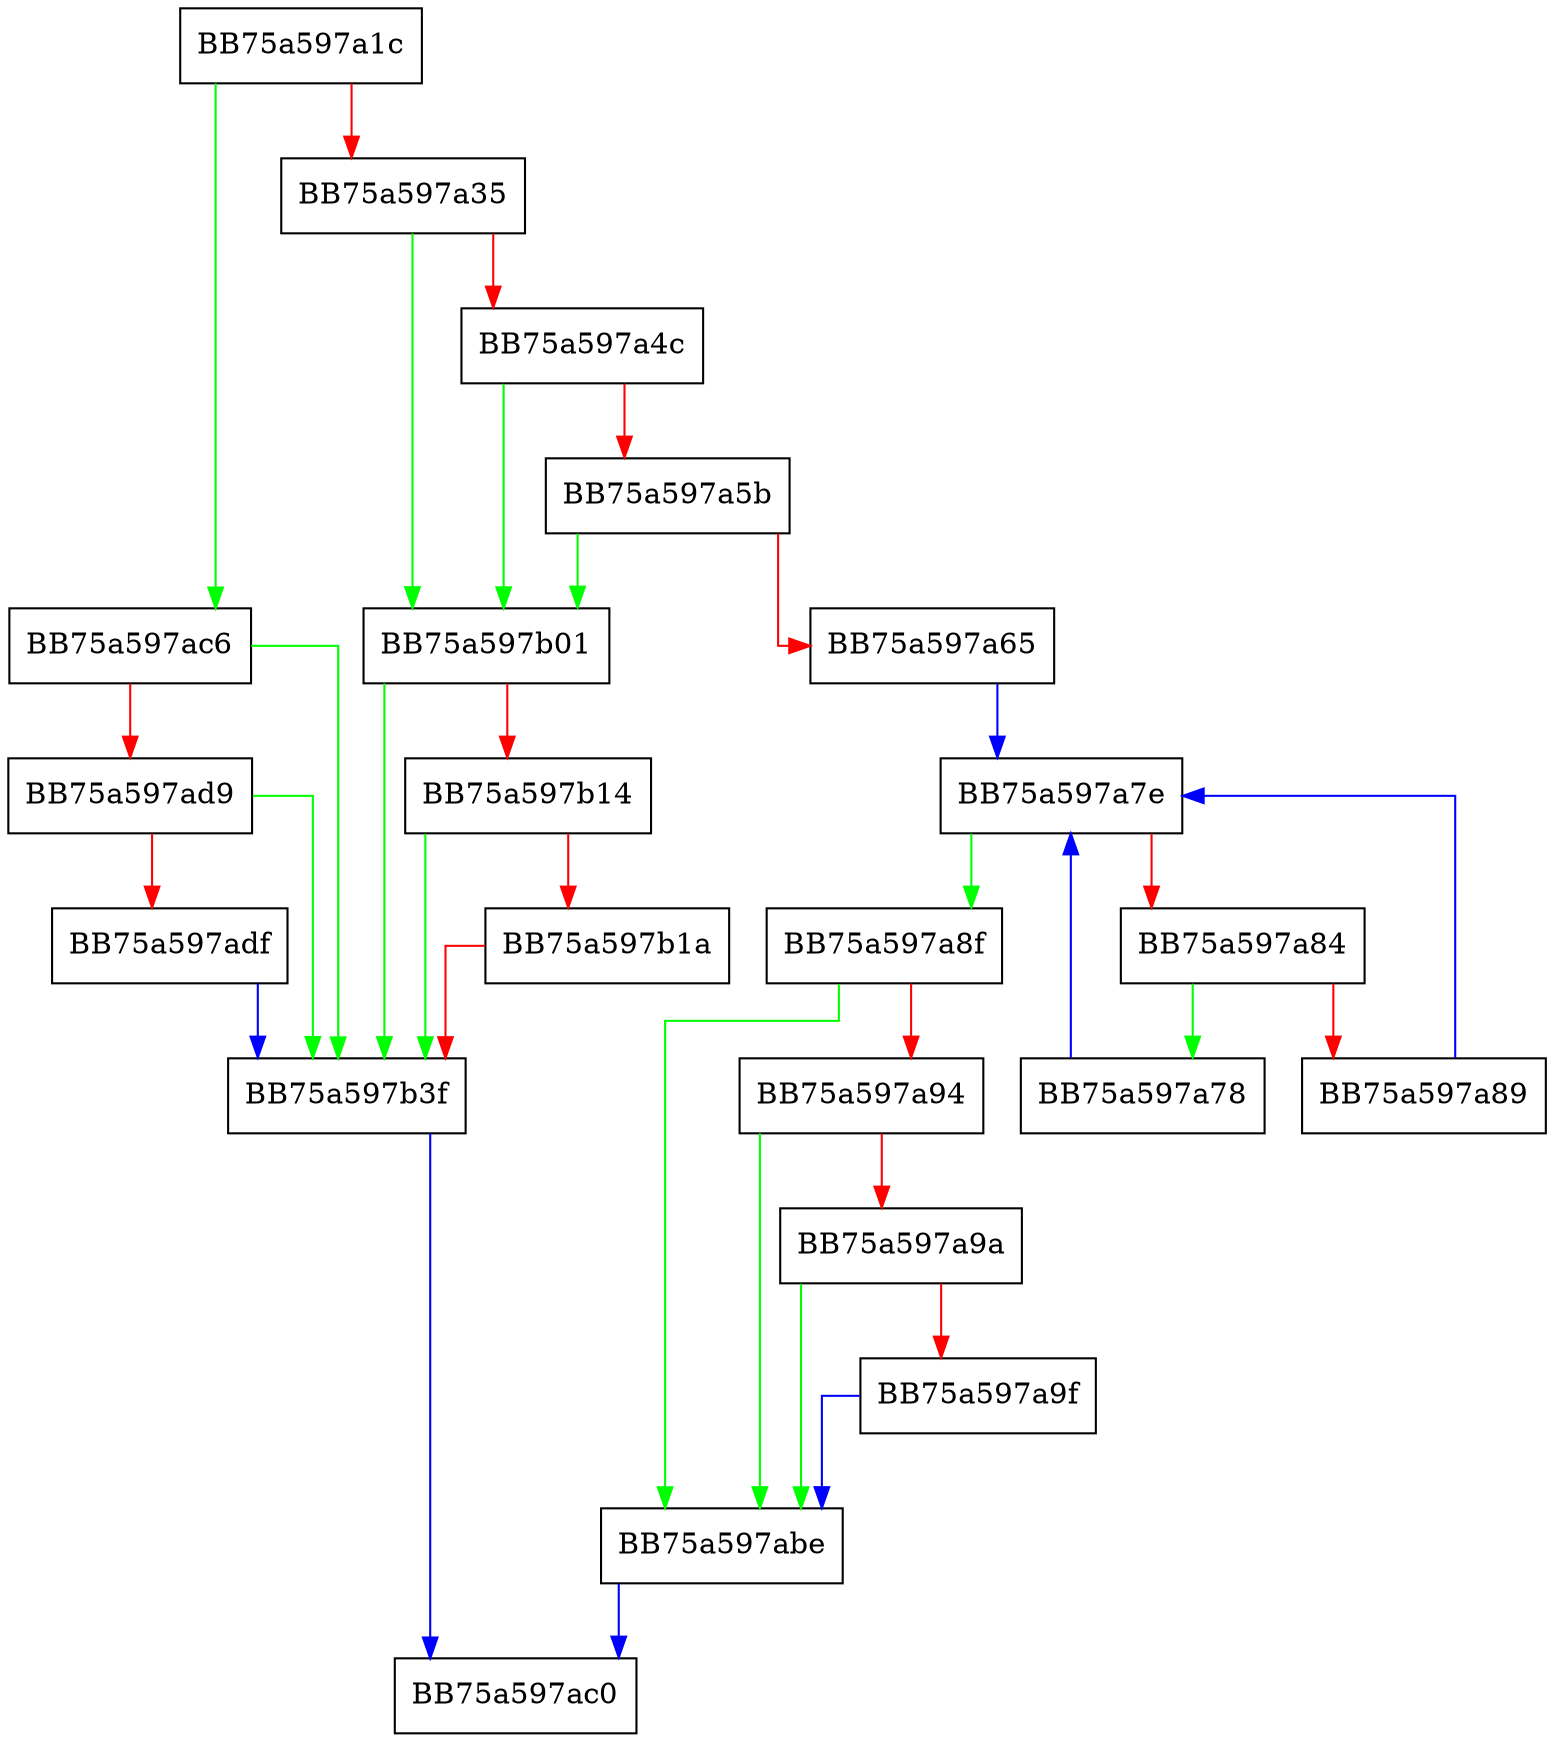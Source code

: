 digraph hstr_string_match_status {
  node [shape="box"];
  graph [splines=ortho];
  BB75a597a1c -> BB75a597ac6 [color="green"];
  BB75a597a1c -> BB75a597a35 [color="red"];
  BB75a597a35 -> BB75a597b01 [color="green"];
  BB75a597a35 -> BB75a597a4c [color="red"];
  BB75a597a4c -> BB75a597b01 [color="green"];
  BB75a597a4c -> BB75a597a5b [color="red"];
  BB75a597a5b -> BB75a597b01 [color="green"];
  BB75a597a5b -> BB75a597a65 [color="red"];
  BB75a597a65 -> BB75a597a7e [color="blue"];
  BB75a597a78 -> BB75a597a7e [color="blue"];
  BB75a597a7e -> BB75a597a8f [color="green"];
  BB75a597a7e -> BB75a597a84 [color="red"];
  BB75a597a84 -> BB75a597a78 [color="green"];
  BB75a597a84 -> BB75a597a89 [color="red"];
  BB75a597a89 -> BB75a597a7e [color="blue"];
  BB75a597a8f -> BB75a597abe [color="green"];
  BB75a597a8f -> BB75a597a94 [color="red"];
  BB75a597a94 -> BB75a597abe [color="green"];
  BB75a597a94 -> BB75a597a9a [color="red"];
  BB75a597a9a -> BB75a597abe [color="green"];
  BB75a597a9a -> BB75a597a9f [color="red"];
  BB75a597a9f -> BB75a597abe [color="blue"];
  BB75a597abe -> BB75a597ac0 [color="blue"];
  BB75a597ac6 -> BB75a597b3f [color="green"];
  BB75a597ac6 -> BB75a597ad9 [color="red"];
  BB75a597ad9 -> BB75a597b3f [color="green"];
  BB75a597ad9 -> BB75a597adf [color="red"];
  BB75a597adf -> BB75a597b3f [color="blue"];
  BB75a597b01 -> BB75a597b3f [color="green"];
  BB75a597b01 -> BB75a597b14 [color="red"];
  BB75a597b14 -> BB75a597b3f [color="green"];
  BB75a597b14 -> BB75a597b1a [color="red"];
  BB75a597b1a -> BB75a597b3f [color="red"];
  BB75a597b3f -> BB75a597ac0 [color="blue"];
}